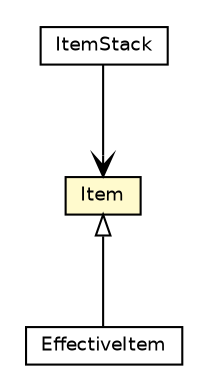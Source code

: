 #!/usr/local/bin/dot
#
# Class diagram 
# Generated by UMLGraph version 5.2 (http://www.umlgraph.org/)
#

digraph G {
	edge [fontname="Helvetica",fontsize=10,labelfontname="Helvetica",labelfontsize=10];
	node [fontname="Helvetica",fontsize=10,shape=plaintext];
	nodesep=0.25;
	ranksep=0.5;
	// org.jpokemon.pmapi.item.ItemStack
	c723 [label=<<table title="org.jpokemon.pmapi.item.ItemStack" border="0" cellborder="1" cellspacing="0" cellpadding="2" port="p" href="./ItemStack.html">
		<tr><td><table border="0" cellspacing="0" cellpadding="1">
<tr><td align="center" balign="center"> ItemStack </td></tr>
		</table></td></tr>
		</table>>, fontname="Helvetica", fontcolor="black", fontsize=9.0];
	// org.jpokemon.pmapi.item.Item
	c726 [label=<<table title="org.jpokemon.pmapi.item.Item" border="0" cellborder="1" cellspacing="0" cellpadding="2" port="p" bgcolor="lemonChiffon" href="./Item.html">
		<tr><td><table border="0" cellspacing="0" cellpadding="1">
<tr><td align="center" balign="center"> Item </td></tr>
		</table></td></tr>
		</table>>, fontname="Helvetica", fontcolor="black", fontsize=9.0];
	// org.jpokemon.pmapi.item.EffectiveItem
	c729 [label=<<table title="org.jpokemon.pmapi.item.EffectiveItem" border="0" cellborder="1" cellspacing="0" cellpadding="2" port="p" href="./EffectiveItem.html">
		<tr><td><table border="0" cellspacing="0" cellpadding="1">
<tr><td align="center" balign="center"> EffectiveItem </td></tr>
		</table></td></tr>
		</table>>, fontname="Helvetica", fontcolor="black", fontsize=9.0];
	//org.jpokemon.pmapi.item.EffectiveItem extends org.jpokemon.pmapi.item.Item
	c726:p -> c729:p [dir=back,arrowtail=empty];
	// org.jpokemon.pmapi.item.ItemStack NAVASSOC org.jpokemon.pmapi.item.Item
	c723:p -> c726:p [taillabel="", label="", headlabel="", fontname="Helvetica", fontcolor="black", fontsize=10.0, color="black", arrowhead=open];
}

